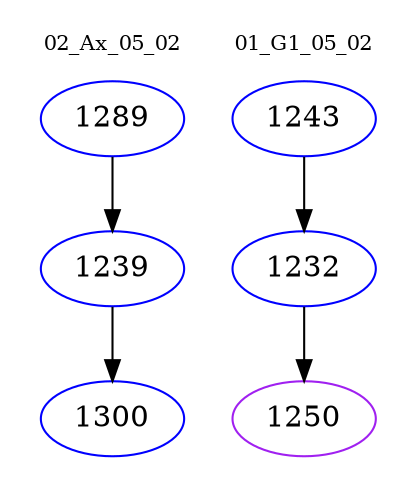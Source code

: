 digraph{
subgraph cluster_0 {
color = white
label = "02_Ax_05_02";
fontsize=10;
T0_1289 [label="1289", color="blue"]
T0_1289 -> T0_1239 [color="black"]
T0_1239 [label="1239", color="blue"]
T0_1239 -> T0_1300 [color="black"]
T0_1300 [label="1300", color="blue"]
}
subgraph cluster_1 {
color = white
label = "01_G1_05_02";
fontsize=10;
T1_1243 [label="1243", color="blue"]
T1_1243 -> T1_1232 [color="black"]
T1_1232 [label="1232", color="blue"]
T1_1232 -> T1_1250 [color="black"]
T1_1250 [label="1250", color="purple"]
}
}
